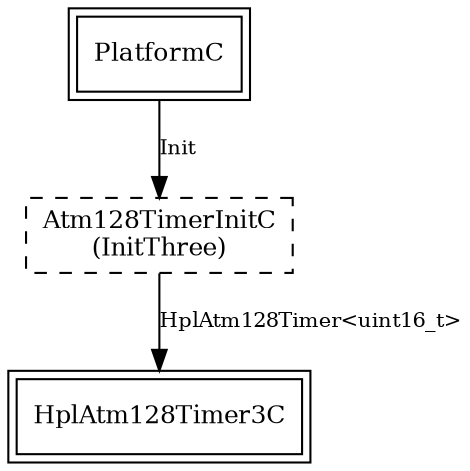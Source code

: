 digraph "tos.platforms.mica.InitThreeP" {
  "PlatformC" [fontsize=12, shape=box,peripheries=2, URL="../chtml/tos.platforms.mica.PlatformC.html"];
  "InitThreeP.InitThree" [fontsize=12, shape=box, style=dashed, label="Atm128TimerInitC\n(InitThree)", URL="../chtml/tos.chips.atm128.timer.Atm128TimerInitC.html"];
  "InitThreeP.InitThree" [fontsize=12, shape=box, style=dashed, label="Atm128TimerInitC\n(InitThree)", URL="../chtml/tos.chips.atm128.timer.Atm128TimerInitC.html"];
  "HplAtm128Timer3C" [fontsize=12, shape=box,peripheries=2, URL="../chtml/tos.chips.atm1281.timer.HplAtm128Timer3C.html"];
  "PlatformC" -> "InitThreeP.InitThree" [label="Init", URL="../ihtml/tos.interfaces.Init.html", fontsize=10];
  "InitThreeP.InitThree" -> "HplAtm128Timer3C" [label="HplAtm128Timer<uint16_t>", URL="../ihtml/tos.chips.atm128.timer.HplAtm128Timer.html", fontsize=10];
}
